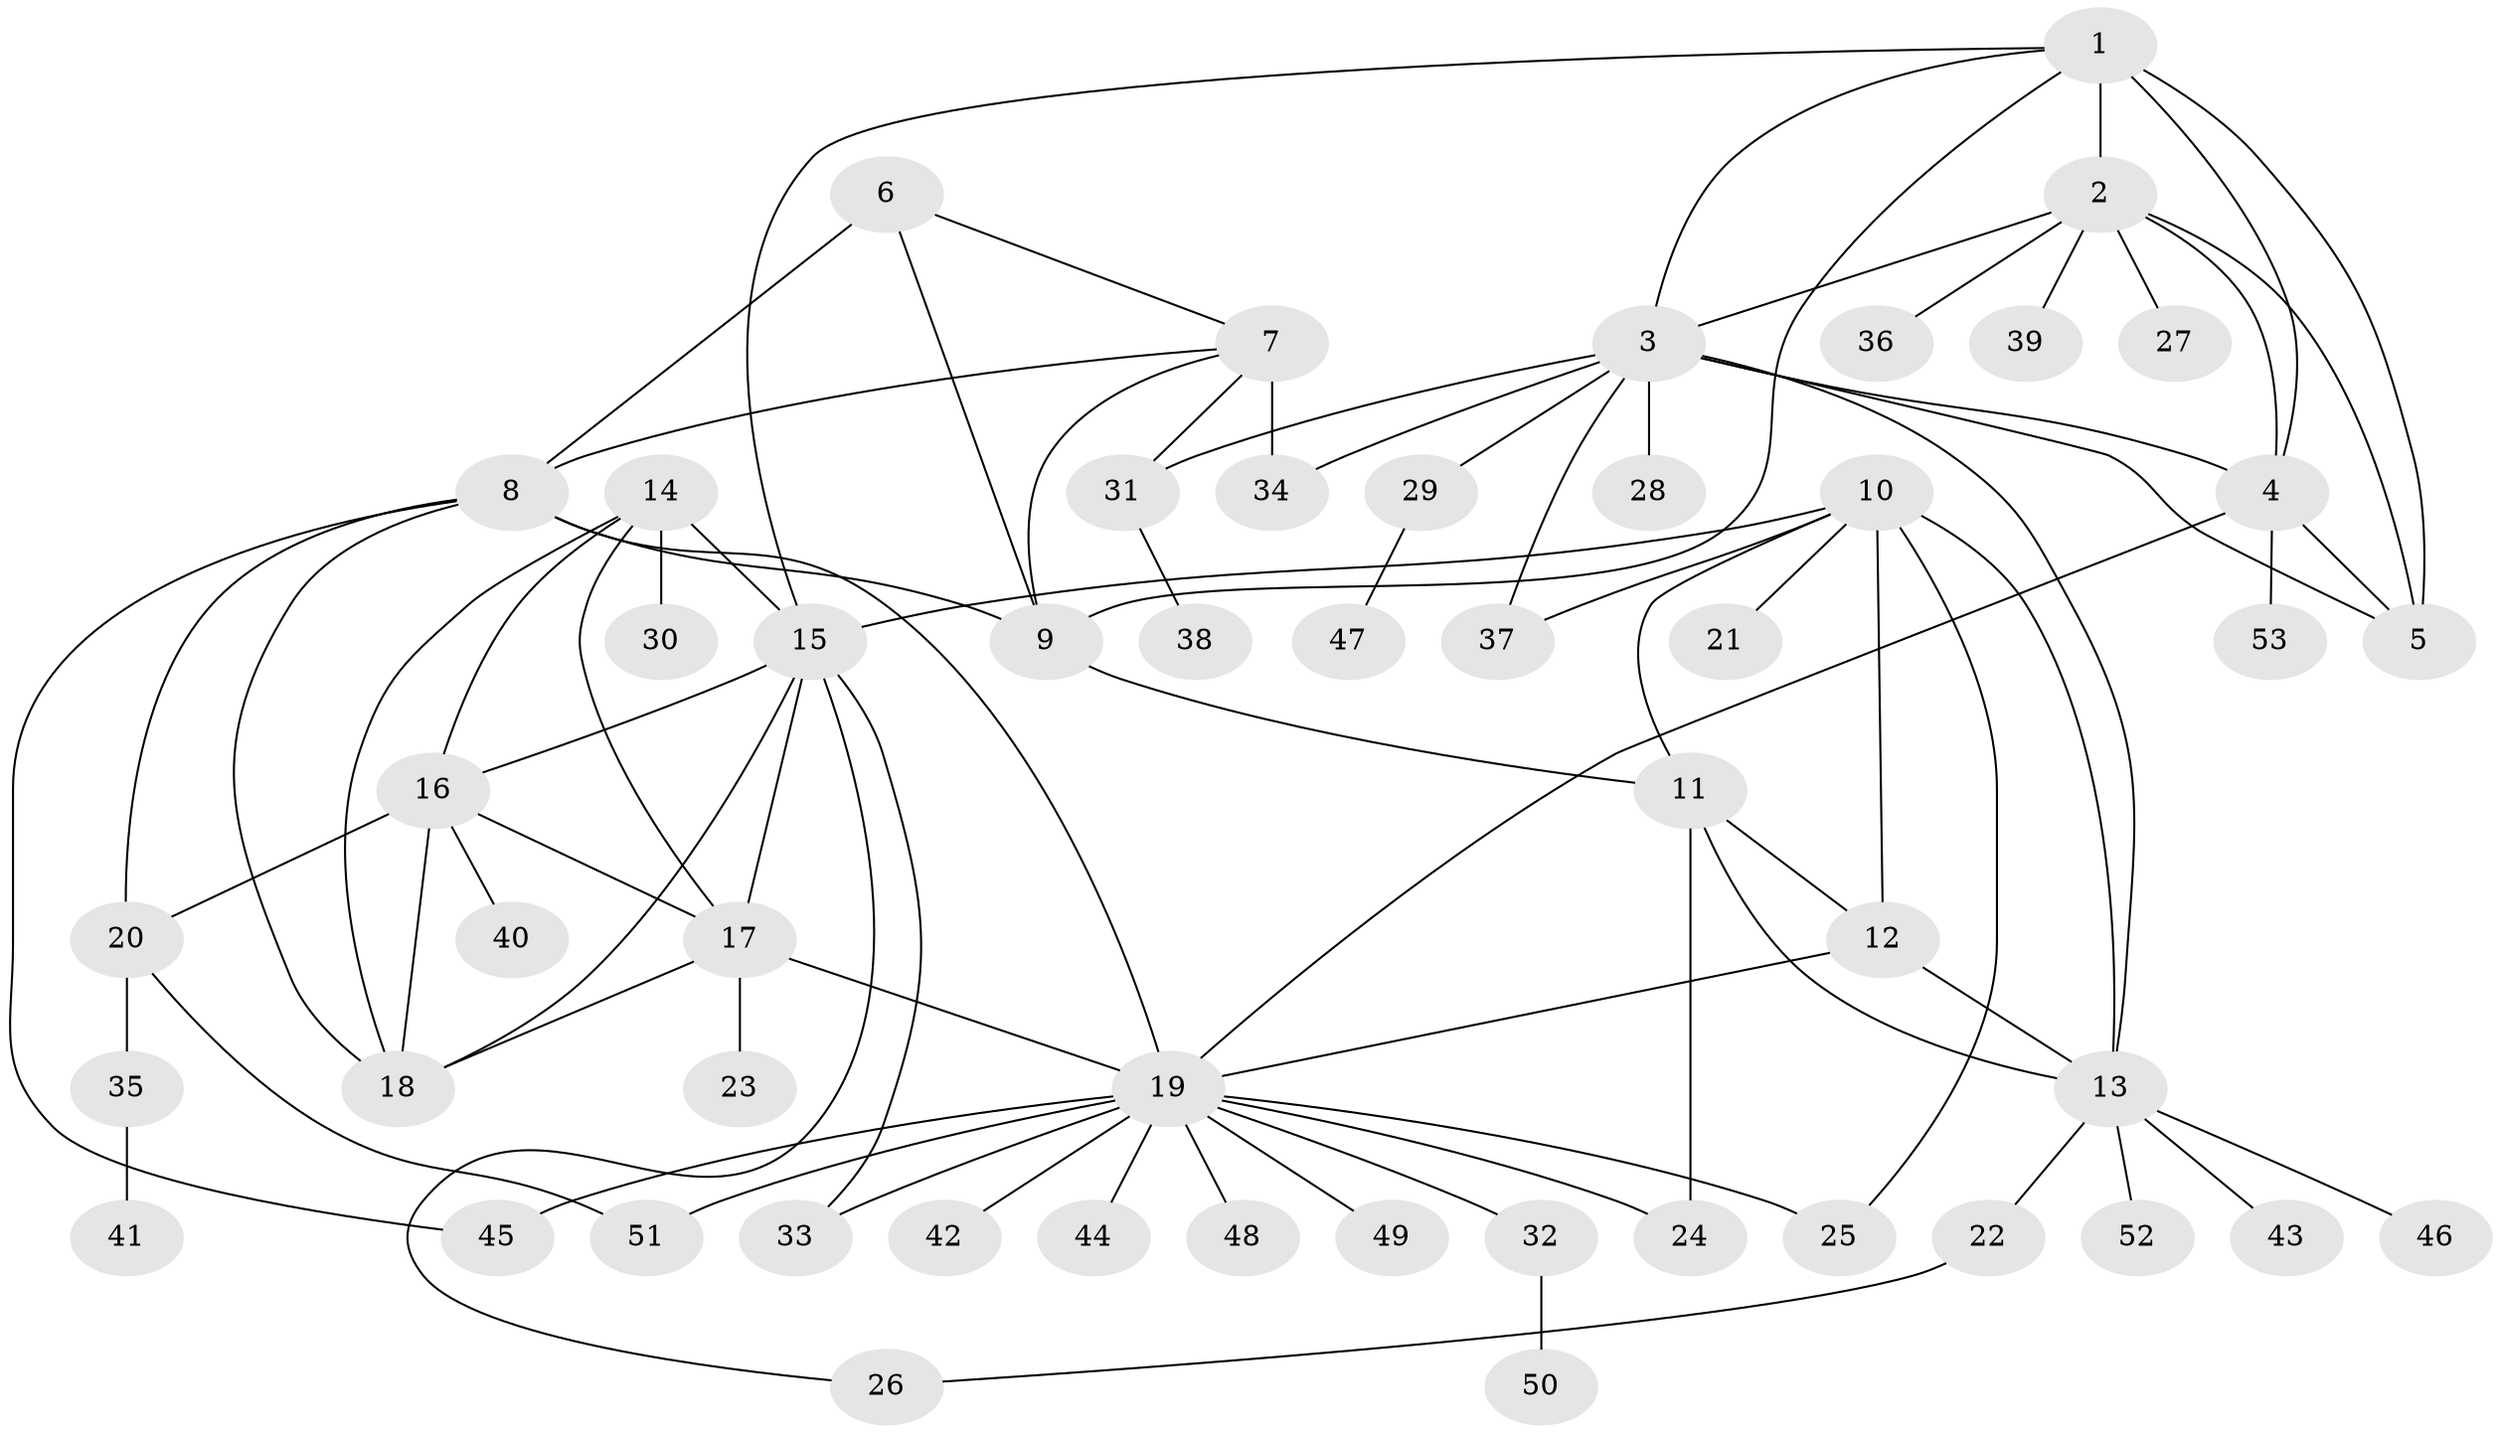 // original degree distribution, {6: 0.04716981132075472, 8: 0.018867924528301886, 11: 0.02830188679245283, 7: 0.04716981132075472, 13: 0.009433962264150943, 5: 0.03773584905660377, 9: 0.02830188679245283, 4: 0.018867924528301886, 10: 0.018867924528301886, 1: 0.5849056603773585, 3: 0.03773584905660377, 2: 0.12264150943396226}
// Generated by graph-tools (version 1.1) at 2025/37/03/09/25 02:37:46]
// undirected, 53 vertices, 86 edges
graph export_dot {
graph [start="1"]
  node [color=gray90,style=filled];
  1;
  2;
  3;
  4;
  5;
  6;
  7;
  8;
  9;
  10;
  11;
  12;
  13;
  14;
  15;
  16;
  17;
  18;
  19;
  20;
  21;
  22;
  23;
  24;
  25;
  26;
  27;
  28;
  29;
  30;
  31;
  32;
  33;
  34;
  35;
  36;
  37;
  38;
  39;
  40;
  41;
  42;
  43;
  44;
  45;
  46;
  47;
  48;
  49;
  50;
  51;
  52;
  53;
  1 -- 2 [weight=1.0];
  1 -- 3 [weight=1.0];
  1 -- 4 [weight=1.0];
  1 -- 5 [weight=2.0];
  1 -- 9 [weight=1.0];
  1 -- 15 [weight=1.0];
  2 -- 3 [weight=1.0];
  2 -- 4 [weight=1.0];
  2 -- 5 [weight=1.0];
  2 -- 27 [weight=1.0];
  2 -- 36 [weight=1.0];
  2 -- 39 [weight=1.0];
  3 -- 4 [weight=1.0];
  3 -- 5 [weight=1.0];
  3 -- 13 [weight=1.0];
  3 -- 28 [weight=1.0];
  3 -- 29 [weight=1.0];
  3 -- 31 [weight=1.0];
  3 -- 34 [weight=1.0];
  3 -- 37 [weight=1.0];
  4 -- 5 [weight=1.0];
  4 -- 19 [weight=1.0];
  4 -- 53 [weight=1.0];
  6 -- 7 [weight=1.0];
  6 -- 8 [weight=3.0];
  6 -- 9 [weight=1.0];
  7 -- 8 [weight=2.0];
  7 -- 9 [weight=1.0];
  7 -- 31 [weight=1.0];
  7 -- 34 [weight=7.0];
  8 -- 9 [weight=2.0];
  8 -- 18 [weight=1.0];
  8 -- 19 [weight=1.0];
  8 -- 20 [weight=1.0];
  8 -- 45 [weight=1.0];
  9 -- 11 [weight=1.0];
  10 -- 11 [weight=2.0];
  10 -- 12 [weight=1.0];
  10 -- 13 [weight=1.0];
  10 -- 15 [weight=1.0];
  10 -- 21 [weight=1.0];
  10 -- 25 [weight=1.0];
  10 -- 37 [weight=1.0];
  11 -- 12 [weight=2.0];
  11 -- 13 [weight=2.0];
  11 -- 24 [weight=6.0];
  12 -- 13 [weight=1.0];
  12 -- 19 [weight=1.0];
  13 -- 22 [weight=1.0];
  13 -- 43 [weight=1.0];
  13 -- 46 [weight=1.0];
  13 -- 52 [weight=1.0];
  14 -- 15 [weight=1.0];
  14 -- 16 [weight=1.0];
  14 -- 17 [weight=1.0];
  14 -- 18 [weight=1.0];
  14 -- 30 [weight=4.0];
  15 -- 16 [weight=1.0];
  15 -- 17 [weight=1.0];
  15 -- 18 [weight=1.0];
  15 -- 26 [weight=1.0];
  15 -- 33 [weight=1.0];
  16 -- 17 [weight=1.0];
  16 -- 18 [weight=1.0];
  16 -- 20 [weight=1.0];
  16 -- 40 [weight=1.0];
  17 -- 18 [weight=1.0];
  17 -- 19 [weight=1.0];
  17 -- 23 [weight=5.0];
  19 -- 24 [weight=1.0];
  19 -- 25 [weight=1.0];
  19 -- 32 [weight=1.0];
  19 -- 33 [weight=1.0];
  19 -- 42 [weight=1.0];
  19 -- 44 [weight=1.0];
  19 -- 45 [weight=1.0];
  19 -- 48 [weight=1.0];
  19 -- 49 [weight=1.0];
  19 -- 51 [weight=1.0];
  20 -- 35 [weight=1.0];
  20 -- 51 [weight=1.0];
  22 -- 26 [weight=1.0];
  29 -- 47 [weight=1.0];
  31 -- 38 [weight=1.0];
  32 -- 50 [weight=1.0];
  35 -- 41 [weight=1.0];
}
